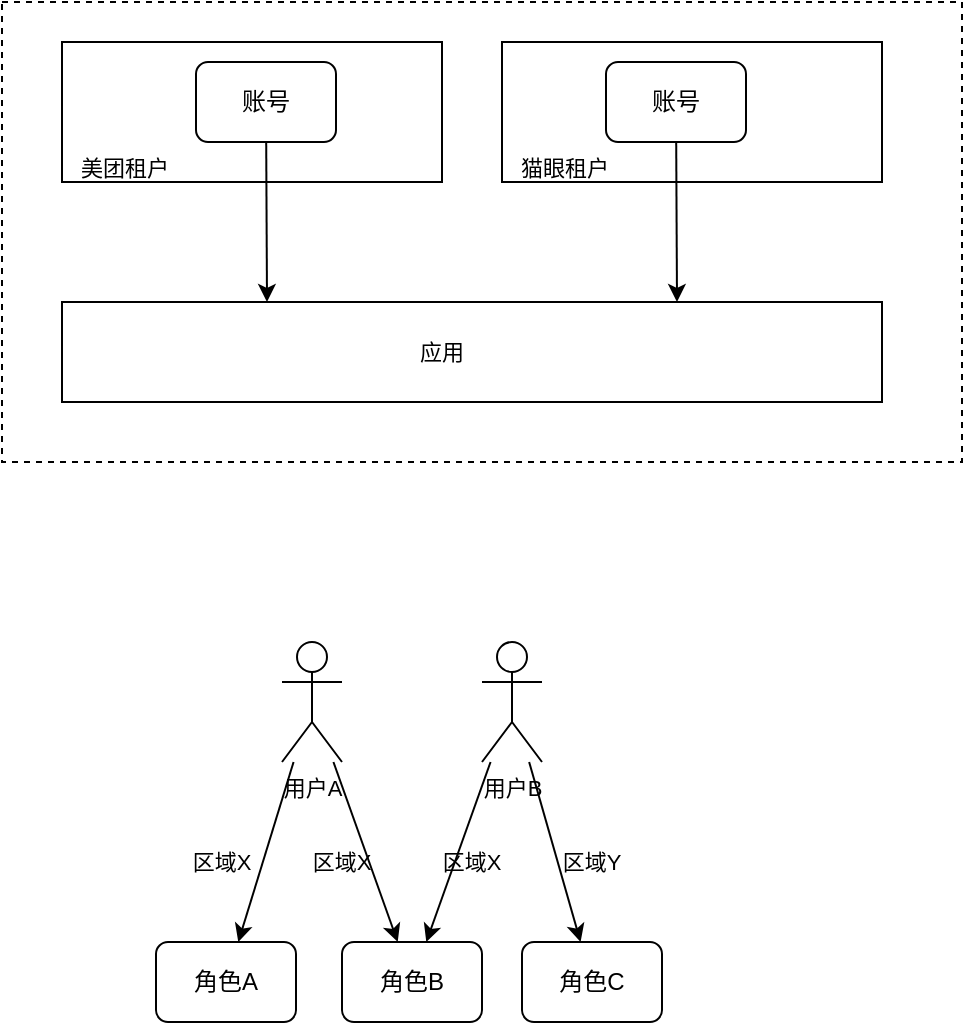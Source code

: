 <mxfile version="22.1.21" type="github">
  <diagram name="Page-1" id="4WrFxPnNMA99j5AakJLI">
    <mxGraphModel dx="1306" dy="835" grid="1" gridSize="10" guides="1" tooltips="1" connect="1" arrows="1" fold="1" page="1" pageScale="1" pageWidth="827" pageHeight="1169" math="0" shadow="0">
      <root>
        <mxCell id="0" />
        <mxCell id="1" parent="0" />
        <mxCell id="T3TZeKTtoJJdCF4pgpJC-32" value="" style="rounded=0;whiteSpace=wrap;html=1;fontFamily=Helvetica;fontSize=11;fontColor=default;dashed=1;" vertex="1" parent="1">
          <mxGeometry y="140" width="480" height="230" as="geometry" />
        </mxCell>
        <mxCell id="T3TZeKTtoJJdCF4pgpJC-5" value="" style="rounded=0;whiteSpace=wrap;html=1;" vertex="1" parent="1">
          <mxGeometry x="30" y="160" width="190" height="70" as="geometry" />
        </mxCell>
        <mxCell id="T3TZeKTtoJJdCF4pgpJC-14" style="rounded=0;orthogonalLoop=1;jettySize=auto;html=1;entryX=0.25;entryY=0;entryDx=0;entryDy=0;" edge="1" parent="1" source="T3TZeKTtoJJdCF4pgpJC-2" target="T3TZeKTtoJJdCF4pgpJC-16">
          <mxGeometry relative="1" as="geometry">
            <mxPoint x="80.02" y="280" as="targetPoint" />
          </mxGeometry>
        </mxCell>
        <mxCell id="T3TZeKTtoJJdCF4pgpJC-2" value="账号" style="rounded=1;whiteSpace=wrap;html=1;" vertex="1" parent="1">
          <mxGeometry x="97" y="170" width="70" height="40" as="geometry" />
        </mxCell>
        <mxCell id="T3TZeKTtoJJdCF4pgpJC-8" value="" style="rounded=0;whiteSpace=wrap;html=1;" vertex="1" parent="1">
          <mxGeometry x="250" y="160" width="190" height="70" as="geometry" />
        </mxCell>
        <mxCell id="T3TZeKTtoJJdCF4pgpJC-13" style="rounded=0;orthogonalLoop=1;jettySize=auto;html=1;entryX=0.75;entryY=0;entryDx=0;entryDy=0;" edge="1" parent="1" source="T3TZeKTtoJJdCF4pgpJC-9" target="T3TZeKTtoJJdCF4pgpJC-16">
          <mxGeometry relative="1" as="geometry">
            <mxPoint x="337.5" y="280" as="targetPoint" />
          </mxGeometry>
        </mxCell>
        <mxCell id="T3TZeKTtoJJdCF4pgpJC-9" value="账号" style="rounded=1;whiteSpace=wrap;html=1;" vertex="1" parent="1">
          <mxGeometry x="302" y="170" width="70" height="40" as="geometry" />
        </mxCell>
        <mxCell id="T3TZeKTtoJJdCF4pgpJC-16" value="" style="rounded=0;whiteSpace=wrap;html=1;fontFamily=Helvetica;fontSize=11;fontColor=default;" vertex="1" parent="1">
          <mxGeometry x="30" y="290" width="410" height="50" as="geometry" />
        </mxCell>
        <mxCell id="T3TZeKTtoJJdCF4pgpJC-19" value="应用" style="text;html=1;strokeColor=none;fillColor=none;align=center;verticalAlign=middle;whiteSpace=wrap;rounded=0;fontSize=11;fontFamily=Helvetica;fontColor=default;" vertex="1" parent="1">
          <mxGeometry x="190" y="300" width="60" height="30" as="geometry" />
        </mxCell>
        <mxCell id="T3TZeKTtoJJdCF4pgpJC-20" value="&amp;nbsp;美团租户" style="text;html=1;strokeColor=none;fillColor=none;align=center;verticalAlign=middle;whiteSpace=wrap;rounded=0;fontSize=11;fontFamily=Helvetica;fontColor=default;" vertex="1" parent="1">
          <mxGeometry x="30" y="208" width="60" height="30" as="geometry" />
        </mxCell>
        <mxCell id="T3TZeKTtoJJdCF4pgpJC-21" value="&amp;nbsp;猫眼租户" style="text;html=1;strokeColor=none;fillColor=none;align=center;verticalAlign=middle;whiteSpace=wrap;rounded=0;fontSize=11;fontFamily=Helvetica;fontColor=default;" vertex="1" parent="1">
          <mxGeometry x="250" y="208" width="60" height="30" as="geometry" />
        </mxCell>
        <mxCell id="T3TZeKTtoJJdCF4pgpJC-64" style="edgeStyle=none;shape=connector;rounded=0;orthogonalLoop=1;jettySize=auto;html=1;labelBackgroundColor=default;strokeColor=default;align=center;verticalAlign=middle;fontFamily=Helvetica;fontSize=11;fontColor=default;endArrow=classic;" edge="1" parent="1" source="T3TZeKTtoJJdCF4pgpJC-56" target="T3TZeKTtoJJdCF4pgpJC-59">
          <mxGeometry relative="1" as="geometry" />
        </mxCell>
        <mxCell id="T3TZeKTtoJJdCF4pgpJC-65" style="edgeStyle=none;shape=connector;rounded=0;orthogonalLoop=1;jettySize=auto;html=1;labelBackgroundColor=default;strokeColor=default;align=center;verticalAlign=middle;fontFamily=Helvetica;fontSize=11;fontColor=default;endArrow=classic;" edge="1" parent="1" source="T3TZeKTtoJJdCF4pgpJC-56" target="T3TZeKTtoJJdCF4pgpJC-60">
          <mxGeometry relative="1" as="geometry" />
        </mxCell>
        <mxCell id="T3TZeKTtoJJdCF4pgpJC-56" value="用户A" style="shape=umlActor;verticalLabelPosition=bottom;verticalAlign=top;html=1;outlineConnect=0;fontFamily=Helvetica;fontSize=11;fontColor=default;" vertex="1" parent="1">
          <mxGeometry x="140" y="460" width="30" height="60" as="geometry" />
        </mxCell>
        <mxCell id="T3TZeKTtoJJdCF4pgpJC-66" style="edgeStyle=none;shape=connector;rounded=0;orthogonalLoop=1;jettySize=auto;html=1;labelBackgroundColor=default;strokeColor=default;align=center;verticalAlign=middle;fontFamily=Helvetica;fontSize=11;fontColor=default;endArrow=classic;" edge="1" parent="1" source="T3TZeKTtoJJdCF4pgpJC-57" target="T3TZeKTtoJJdCF4pgpJC-60">
          <mxGeometry relative="1" as="geometry" />
        </mxCell>
        <mxCell id="T3TZeKTtoJJdCF4pgpJC-67" style="edgeStyle=none;shape=connector;rounded=0;orthogonalLoop=1;jettySize=auto;html=1;labelBackgroundColor=default;strokeColor=default;align=center;verticalAlign=middle;fontFamily=Helvetica;fontSize=11;fontColor=default;endArrow=classic;" edge="1" parent="1" source="T3TZeKTtoJJdCF4pgpJC-57" target="T3TZeKTtoJJdCF4pgpJC-61">
          <mxGeometry relative="1" as="geometry" />
        </mxCell>
        <mxCell id="T3TZeKTtoJJdCF4pgpJC-57" value="用户B" style="shape=umlActor;verticalLabelPosition=bottom;verticalAlign=top;html=1;outlineConnect=0;fontFamily=Helvetica;fontSize=11;fontColor=default;" vertex="1" parent="1">
          <mxGeometry x="240" y="460" width="30" height="60" as="geometry" />
        </mxCell>
        <mxCell id="T3TZeKTtoJJdCF4pgpJC-59" value="角色A" style="rounded=1;whiteSpace=wrap;html=1;" vertex="1" parent="1">
          <mxGeometry x="77" y="610" width="70" height="40" as="geometry" />
        </mxCell>
        <mxCell id="T3TZeKTtoJJdCF4pgpJC-60" value="角色B" style="rounded=1;whiteSpace=wrap;html=1;" vertex="1" parent="1">
          <mxGeometry x="170" y="610" width="70" height="40" as="geometry" />
        </mxCell>
        <mxCell id="T3TZeKTtoJJdCF4pgpJC-61" value="角色C" style="rounded=1;whiteSpace=wrap;html=1;" vertex="1" parent="1">
          <mxGeometry x="260" y="610" width="70" height="40" as="geometry" />
        </mxCell>
        <mxCell id="T3TZeKTtoJJdCF4pgpJC-76" value="区域X" style="text;html=1;strokeColor=none;fillColor=none;align=center;verticalAlign=middle;whiteSpace=wrap;rounded=0;fontSize=11;fontFamily=Helvetica;fontColor=default;" vertex="1" parent="1">
          <mxGeometry x="80" y="555" width="60" height="30" as="geometry" />
        </mxCell>
        <mxCell id="T3TZeKTtoJJdCF4pgpJC-77" value="区域X" style="text;html=1;strokeColor=none;fillColor=none;align=center;verticalAlign=middle;whiteSpace=wrap;rounded=0;fontSize=11;fontFamily=Helvetica;fontColor=default;" vertex="1" parent="1">
          <mxGeometry x="140" y="555" width="60" height="30" as="geometry" />
        </mxCell>
        <mxCell id="T3TZeKTtoJJdCF4pgpJC-78" value="区域X" style="text;html=1;strokeColor=none;fillColor=none;align=center;verticalAlign=middle;whiteSpace=wrap;rounded=0;fontSize=11;fontFamily=Helvetica;fontColor=default;" vertex="1" parent="1">
          <mxGeometry x="205" y="555" width="60" height="30" as="geometry" />
        </mxCell>
        <mxCell id="T3TZeKTtoJJdCF4pgpJC-79" value="区域Y" style="text;html=1;strokeColor=none;fillColor=none;align=center;verticalAlign=middle;whiteSpace=wrap;rounded=0;fontSize=11;fontFamily=Helvetica;fontColor=default;" vertex="1" parent="1">
          <mxGeometry x="265" y="555" width="60" height="30" as="geometry" />
        </mxCell>
      </root>
    </mxGraphModel>
  </diagram>
</mxfile>
